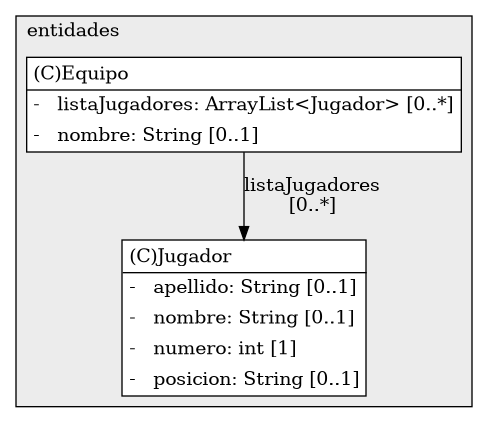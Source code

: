 @startuml

/' diagram meta data start
config=StructureConfiguration;
{
  "projectClassification": {
    "searchMode": "OpenProject", // OpenProject, AllProjects
    "includedProjects": "",
    "pathEndKeywords": "*.impl",
    "isClientPath": "",
    "isClientName": "",
    "isTestPath": "",
    "isTestName": "",
    "isMappingPath": "",
    "isMappingName": "",
    "isDataAccessPath": "",
    "isDataAccessName": "",
    "isDataStructurePath": "",
    "isDataStructureName": "",
    "isInterfaceStructuresPath": "",
    "isInterfaceStructuresName": "",
    "isEntryPointPath": "",
    "isEntryPointName": "",
    "treatFinalFieldsAsMandatory": false
  },
  "graphRestriction": {
    "classPackageExcludeFilter": "",
    "classPackageIncludeFilter": "",
    "classNameExcludeFilter": "",
    "classNameIncludeFilter": "",
    "methodNameExcludeFilter": "",
    "methodNameIncludeFilter": "",
    "removeByInheritance": "", // inheritance/annotation based filtering is done in a second step
    "removeByAnnotation": "",
    "removeByClassPackage": "", // cleanup the graph after inheritance/annotation based filtering is done
    "removeByClassName": "",
    "cutMappings": false,
    "cutEnum": true,
    "cutTests": true,
    "cutClient": true,
    "cutDataAccess": false,
    "cutInterfaceStructures": false,
    "cutDataStructures": false,
    "cutGetterAndSetter": true,
    "cutConstructors": true
  },
  "graphTraversal": {
    "forwardDepth": 6,
    "backwardDepth": 6,
    "classPackageExcludeFilter": "",
    "classPackageIncludeFilter": "",
    "classNameExcludeFilter": "",
    "classNameIncludeFilter": "",
    "methodNameExcludeFilter": "",
    "methodNameIncludeFilter": "",
    "hideMappings": false,
    "hideDataStructures": false,
    "hidePrivateMethods": true,
    "hideInterfaceCalls": true, // indirection: implementation -> interface (is hidden) -> implementation
    "onlyShowApplicationEntryPoints": false, // root node is included
    "useMethodCallsForStructureDiagram": "ForwardOnly" // ForwardOnly, BothDirections, No
  },
  "details": {
    "aggregation": "GroupByClass", // ByClass, GroupByClass, None
    "showClassGenericTypes": true,
    "showMethods": true,
    "showMethodParameterNames": true,
    "showMethodParameterTypes": true,
    "showMethodReturnType": true,
    "showPackageLevels": 2,
    "showDetailedClassStructure": true
  },
  "rootClass": "entidades.Equipo",
  "extensionCallbackMethod": "" // qualified.class.name#methodName - signature: public static String method(String)
}
diagram meta data end '/



digraph g {
    rankdir="TB"
    splines=polyline
    

'nodes 
subgraph cluster_756051881 { 
   	label=entidades
	labeljust=l
	fillcolor="#ececec"
	style=filled
   
   Equipo756051881[
	label=<<TABLE BORDER="1" CELLBORDER="0" CELLPADDING="4" CELLSPACING="0">
<TR><TD ALIGN="LEFT" >(C)Equipo</TD></TR>
<HR/>
<TR><TD ALIGN="LEFT" >-   listaJugadores: ArrayList&lt;Jugador&gt; [0..*]</TD></TR>
<TR><TD ALIGN="LEFT" >-   nombre: String [0..1]</TD></TR>
</TABLE>>
	style=filled
	margin=0
	shape=plaintext
	fillcolor="#FFFFFF"
];

Jugador756051881[
	label=<<TABLE BORDER="1" CELLBORDER="0" CELLPADDING="4" CELLSPACING="0">
<TR><TD ALIGN="LEFT" >(C)Jugador</TD></TR>
<HR/>
<TR><TD ALIGN="LEFT" >-   apellido: String [0..1]</TD></TR>
<TR><TD ALIGN="LEFT" >-   nombre: String [0..1]</TD></TR>
<TR><TD ALIGN="LEFT" >-   numero: int [1]</TD></TR>
<TR><TD ALIGN="LEFT" >-   posicion: String [0..1]</TD></TR>
</TABLE>>
	style=filled
	margin=0
	shape=plaintext
	fillcolor="#FFFFFF"
];
} 

'edges    
Equipo756051881 -> Jugador756051881[label="listaJugadores
[0..*]"];
    
}
@enduml